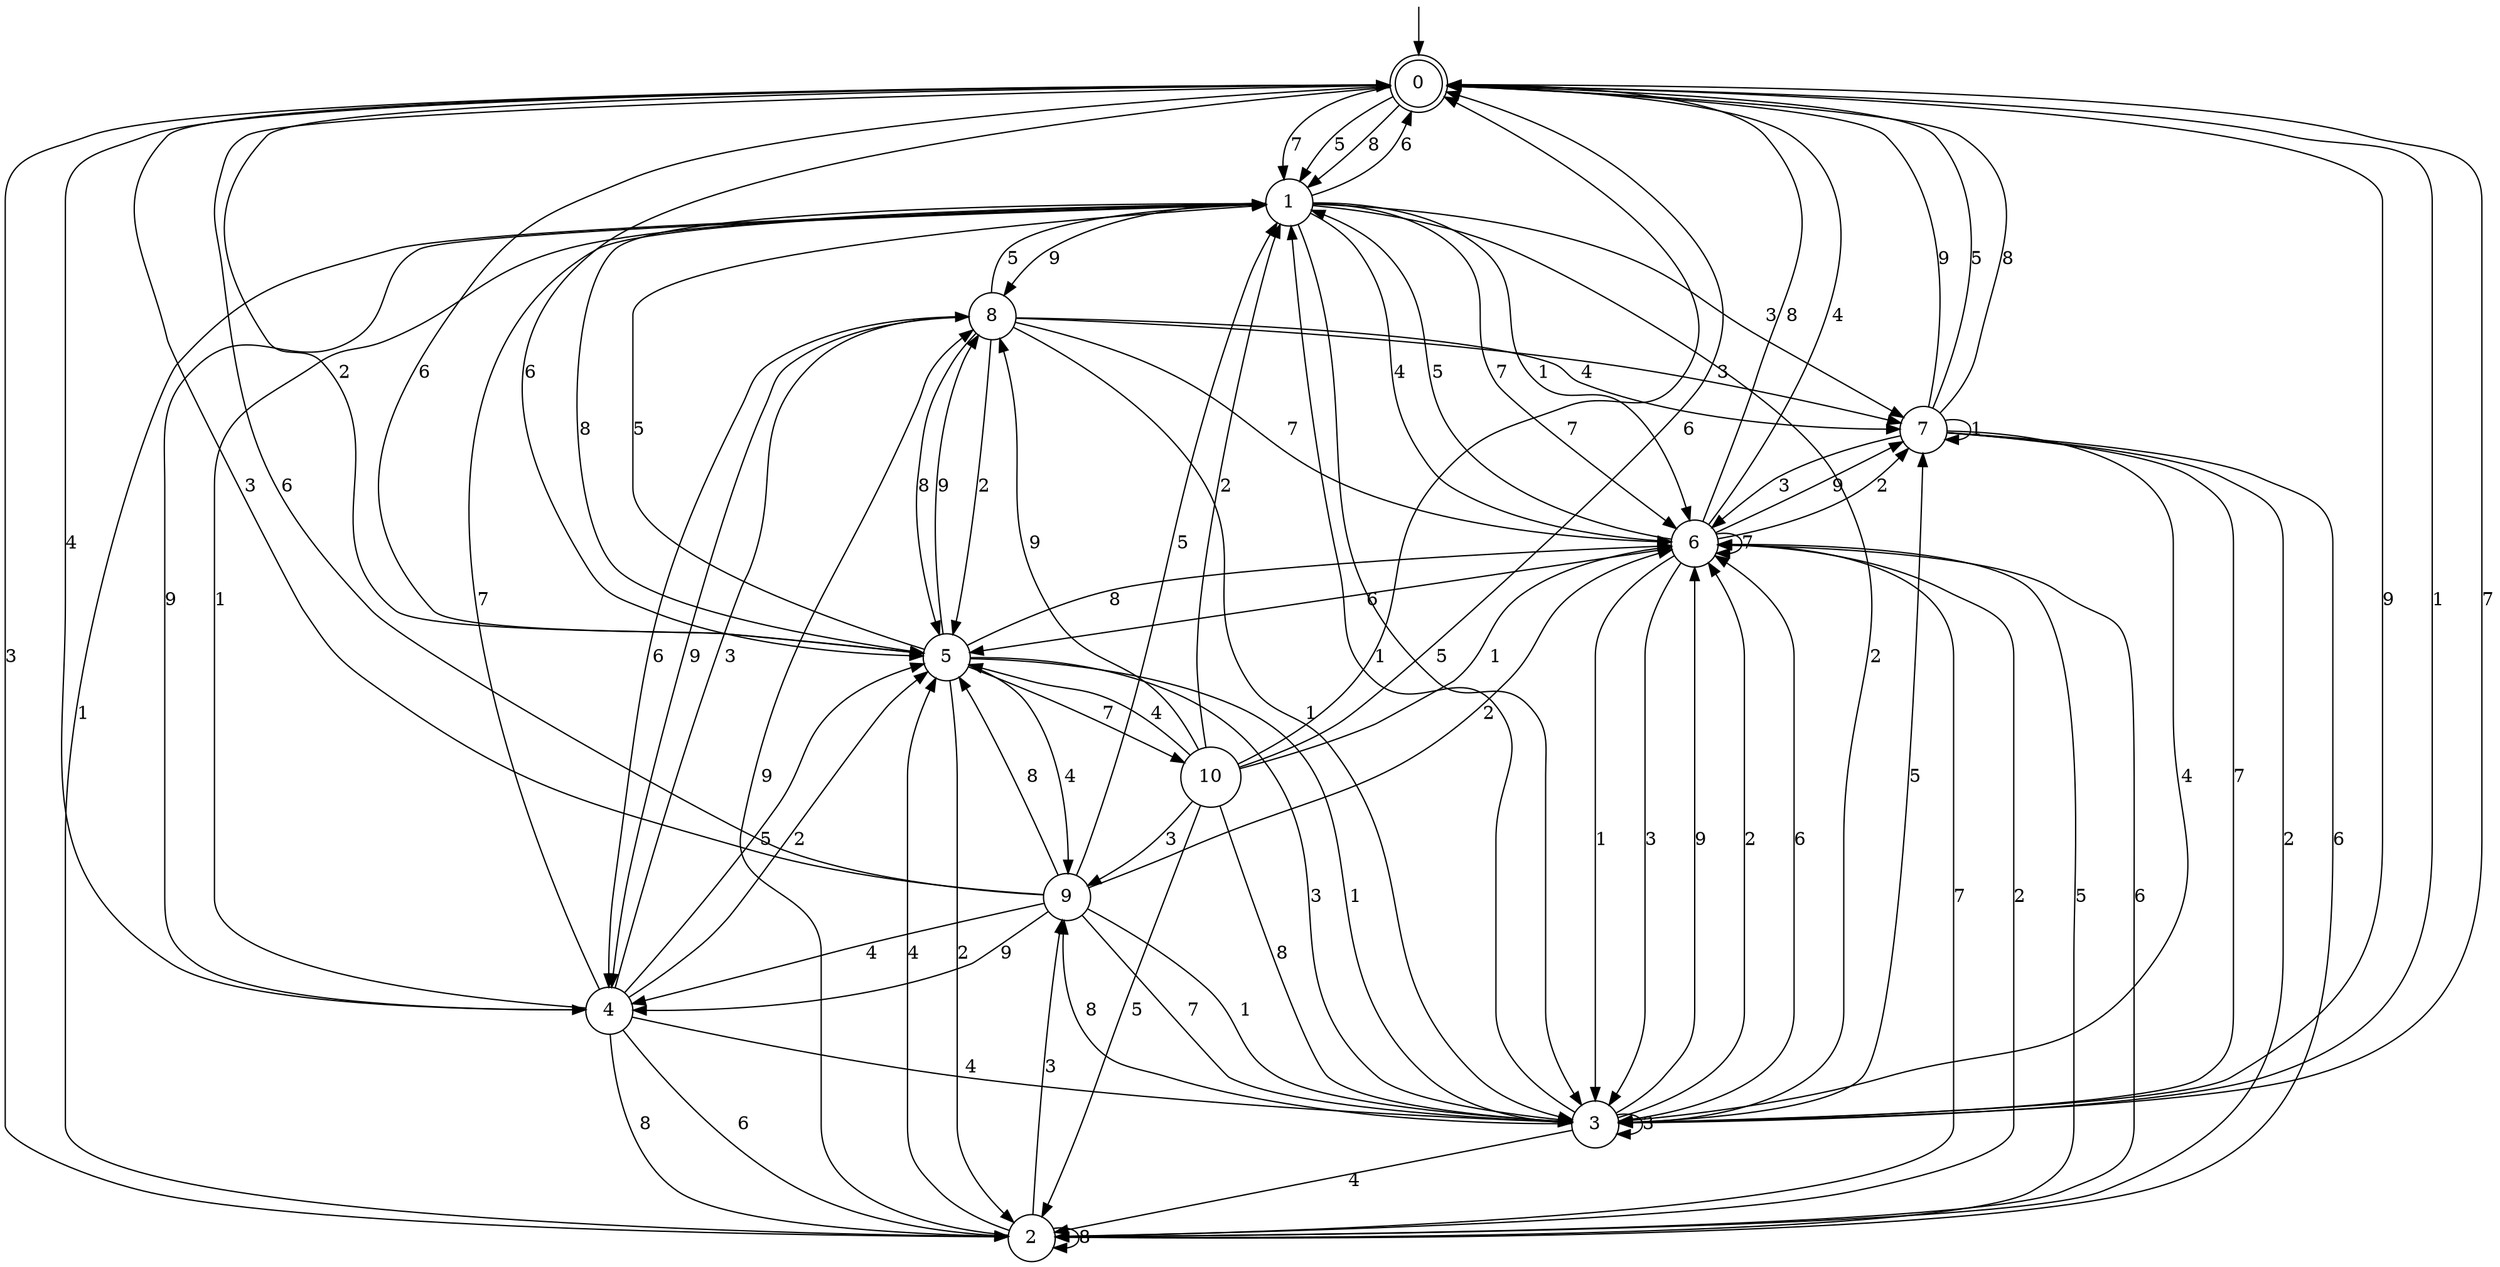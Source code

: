 digraph g {

	s0 [shape="doublecircle" label="0"];
	s1 [shape="circle" label="1"];
	s2 [shape="circle" label="2"];
	s3 [shape="circle" label="3"];
	s4 [shape="circle" label="4"];
	s5 [shape="circle" label="5"];
	s6 [shape="circle" label="6"];
	s7 [shape="circle" label="7"];
	s8 [shape="circle" label="8"];
	s9 [shape="circle" label="9"];
	s10 [shape="circle" label="10"];
	s0 -> s1 [label="7"];
	s0 -> s1 [label="5"];
	s0 -> s1 [label="8"];
	s0 -> s2 [label="3"];
	s0 -> s3 [label="9"];
	s0 -> s4 [label="4"];
	s0 -> s5 [label="2"];
	s0 -> s5 [label="6"];
	s0 -> s3 [label="1"];
	s1 -> s6 [label="7"];
	s1 -> s3 [label="5"];
	s1 -> s5 [label="8"];
	s1 -> s7 [label="3"];
	s1 -> s8 [label="9"];
	s1 -> s6 [label="4"];
	s1 -> s3 [label="2"];
	s1 -> s0 [label="6"];
	s1 -> s6 [label="1"];
	s2 -> s6 [label="7"];
	s2 -> s6 [label="5"];
	s2 -> s2 [label="8"];
	s2 -> s9 [label="3"];
	s2 -> s8 [label="9"];
	s2 -> s5 [label="4"];
	s2 -> s6 [label="2"];
	s2 -> s6 [label="6"];
	s2 -> s1 [label="1"];
	s3 -> s0 [label="7"];
	s3 -> s7 [label="5"];
	s3 -> s9 [label="8"];
	s3 -> s3 [label="3"];
	s3 -> s6 [label="9"];
	s3 -> s2 [label="4"];
	s3 -> s6 [label="2"];
	s3 -> s6 [label="6"];
	s3 -> s1 [label="1"];
	s4 -> s1 [label="7"];
	s4 -> s5 [label="5"];
	s4 -> s2 [label="8"];
	s4 -> s8 [label="3"];
	s4 -> s1 [label="9"];
	s4 -> s3 [label="4"];
	s4 -> s5 [label="2"];
	s4 -> s2 [label="6"];
	s4 -> s1 [label="1"];
	s5 -> s10 [label="7"];
	s5 -> s1 [label="5"];
	s5 -> s6 [label="8"];
	s5 -> s3 [label="3"];
	s5 -> s8 [label="9"];
	s5 -> s9 [label="4"];
	s5 -> s2 [label="2"];
	s5 -> s0 [label="6"];
	s5 -> s3 [label="1"];
	s6 -> s6 [label="7"];
	s6 -> s1 [label="5"];
	s6 -> s0 [label="8"];
	s6 -> s3 [label="3"];
	s6 -> s7 [label="9"];
	s6 -> s0 [label="4"];
	s6 -> s7 [label="2"];
	s6 -> s5 [label="6"];
	s6 -> s3 [label="1"];
	s7 -> s3 [label="7"];
	s7 -> s0 [label="5"];
	s7 -> s0 [label="8"];
	s7 -> s6 [label="3"];
	s7 -> s0 [label="9"];
	s7 -> s3 [label="4"];
	s7 -> s2 [label="2"];
	s7 -> s2 [label="6"];
	s7 -> s7 [label="1"];
	s8 -> s6 [label="7"];
	s8 -> s1 [label="5"];
	s8 -> s5 [label="8"];
	s8 -> s7 [label="3"];
	s8 -> s4 [label="9"];
	s8 -> s7 [label="4"];
	s8 -> s5 [label="2"];
	s8 -> s4 [label="6"];
	s8 -> s3 [label="1"];
	s9 -> s3 [label="7"];
	s9 -> s1 [label="5"];
	s9 -> s5 [label="8"];
	s9 -> s0 [label="3"];
	s9 -> s4 [label="9"];
	s9 -> s4 [label="4"];
	s9 -> s6 [label="2"];
	s9 -> s0 [label="6"];
	s9 -> s3 [label="1"];
	s10 -> s0 [label="7"];
	s10 -> s2 [label="5"];
	s10 -> s3 [label="8"];
	s10 -> s9 [label="3"];
	s10 -> s8 [label="9"];
	s10 -> s5 [label="4"];
	s10 -> s1 [label="2"];
	s10 -> s0 [label="6"];
	s10 -> s6 [label="1"];

__start0 [label="" shape="none" width="0" height="0"];
__start0 -> s0;

}
